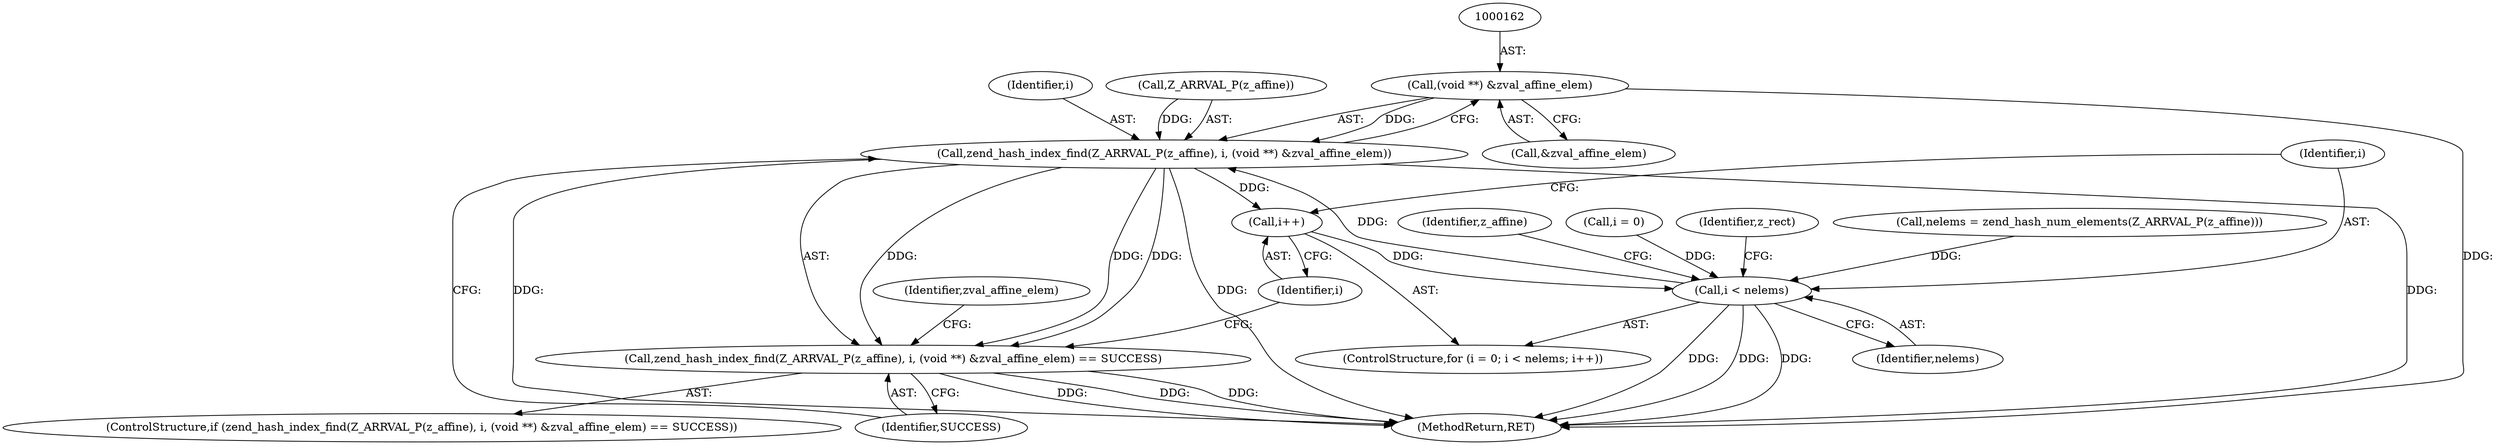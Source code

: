 digraph "0_php-src_2938329ce19cb8c4197dec146c3ec887c6f61d01_2@pointer" {
"1000161" [label="(Call,(void **) &zval_affine_elem)"];
"1000157" [label="(Call,zend_hash_index_find(Z_ARRVAL_P(z_affine), i, (void **) &zval_affine_elem))"];
"1000152" [label="(Call,i++)"];
"1000149" [label="(Call,i < nelems)"];
"1000156" [label="(Call,zend_hash_index_find(Z_ARRVAL_P(z_affine), i, (void **) &zval_affine_elem) == SUCCESS)"];
"1000161" [label="(Call,(void **) &zval_affine_elem)"];
"1000157" [label="(Call,zend_hash_index_find(Z_ARRVAL_P(z_affine), i, (void **) &zval_affine_elem))"];
"1000163" [label="(Call,&zval_affine_elem)"];
"1000160" [label="(Identifier,i)"];
"1000150" [label="(Identifier,i)"];
"1000169" [label="(Identifier,zval_affine_elem)"];
"1000152" [label="(Call,i++)"];
"1000156" [label="(Call,zend_hash_index_find(Z_ARRVAL_P(z_affine), i, (void **) &zval_affine_elem) == SUCCESS)"];
"1000212" [label="(Identifier,z_rect)"];
"1000153" [label="(Identifier,i)"];
"1000165" [label="(Identifier,SUCCESS)"];
"1000137" [label="(Call,nelems = zend_hash_num_elements(Z_ARRVAL_P(z_affine)))"];
"1000159" [label="(Identifier,z_affine)"];
"1000155" [label="(ControlStructure,if (zend_hash_index_find(Z_ARRVAL_P(z_affine), i, (void **) &zval_affine_elem) == SUCCESS))"];
"1000467" [label="(MethodReturn,RET)"];
"1000158" [label="(Call,Z_ARRVAL_P(z_affine))"];
"1000146" [label="(Call,i = 0)"];
"1000149" [label="(Call,i < nelems)"];
"1000151" [label="(Identifier,nelems)"];
"1000145" [label="(ControlStructure,for (i = 0; i < nelems; i++))"];
"1000161" -> "1000157"  [label="AST: "];
"1000161" -> "1000163"  [label="CFG: "];
"1000162" -> "1000161"  [label="AST: "];
"1000163" -> "1000161"  [label="AST: "];
"1000157" -> "1000161"  [label="CFG: "];
"1000161" -> "1000467"  [label="DDG: "];
"1000161" -> "1000157"  [label="DDG: "];
"1000157" -> "1000156"  [label="AST: "];
"1000158" -> "1000157"  [label="AST: "];
"1000160" -> "1000157"  [label="AST: "];
"1000165" -> "1000157"  [label="CFG: "];
"1000157" -> "1000467"  [label="DDG: "];
"1000157" -> "1000467"  [label="DDG: "];
"1000157" -> "1000467"  [label="DDG: "];
"1000157" -> "1000152"  [label="DDG: "];
"1000157" -> "1000156"  [label="DDG: "];
"1000157" -> "1000156"  [label="DDG: "];
"1000157" -> "1000156"  [label="DDG: "];
"1000158" -> "1000157"  [label="DDG: "];
"1000149" -> "1000157"  [label="DDG: "];
"1000152" -> "1000145"  [label="AST: "];
"1000152" -> "1000153"  [label="CFG: "];
"1000153" -> "1000152"  [label="AST: "];
"1000150" -> "1000152"  [label="CFG: "];
"1000152" -> "1000149"  [label="DDG: "];
"1000149" -> "1000145"  [label="AST: "];
"1000149" -> "1000151"  [label="CFG: "];
"1000150" -> "1000149"  [label="AST: "];
"1000151" -> "1000149"  [label="AST: "];
"1000159" -> "1000149"  [label="CFG: "];
"1000212" -> "1000149"  [label="CFG: "];
"1000149" -> "1000467"  [label="DDG: "];
"1000149" -> "1000467"  [label="DDG: "];
"1000149" -> "1000467"  [label="DDG: "];
"1000146" -> "1000149"  [label="DDG: "];
"1000137" -> "1000149"  [label="DDG: "];
"1000156" -> "1000155"  [label="AST: "];
"1000156" -> "1000165"  [label="CFG: "];
"1000165" -> "1000156"  [label="AST: "];
"1000169" -> "1000156"  [label="CFG: "];
"1000153" -> "1000156"  [label="CFG: "];
"1000156" -> "1000467"  [label="DDG: "];
"1000156" -> "1000467"  [label="DDG: "];
"1000156" -> "1000467"  [label="DDG: "];
}
